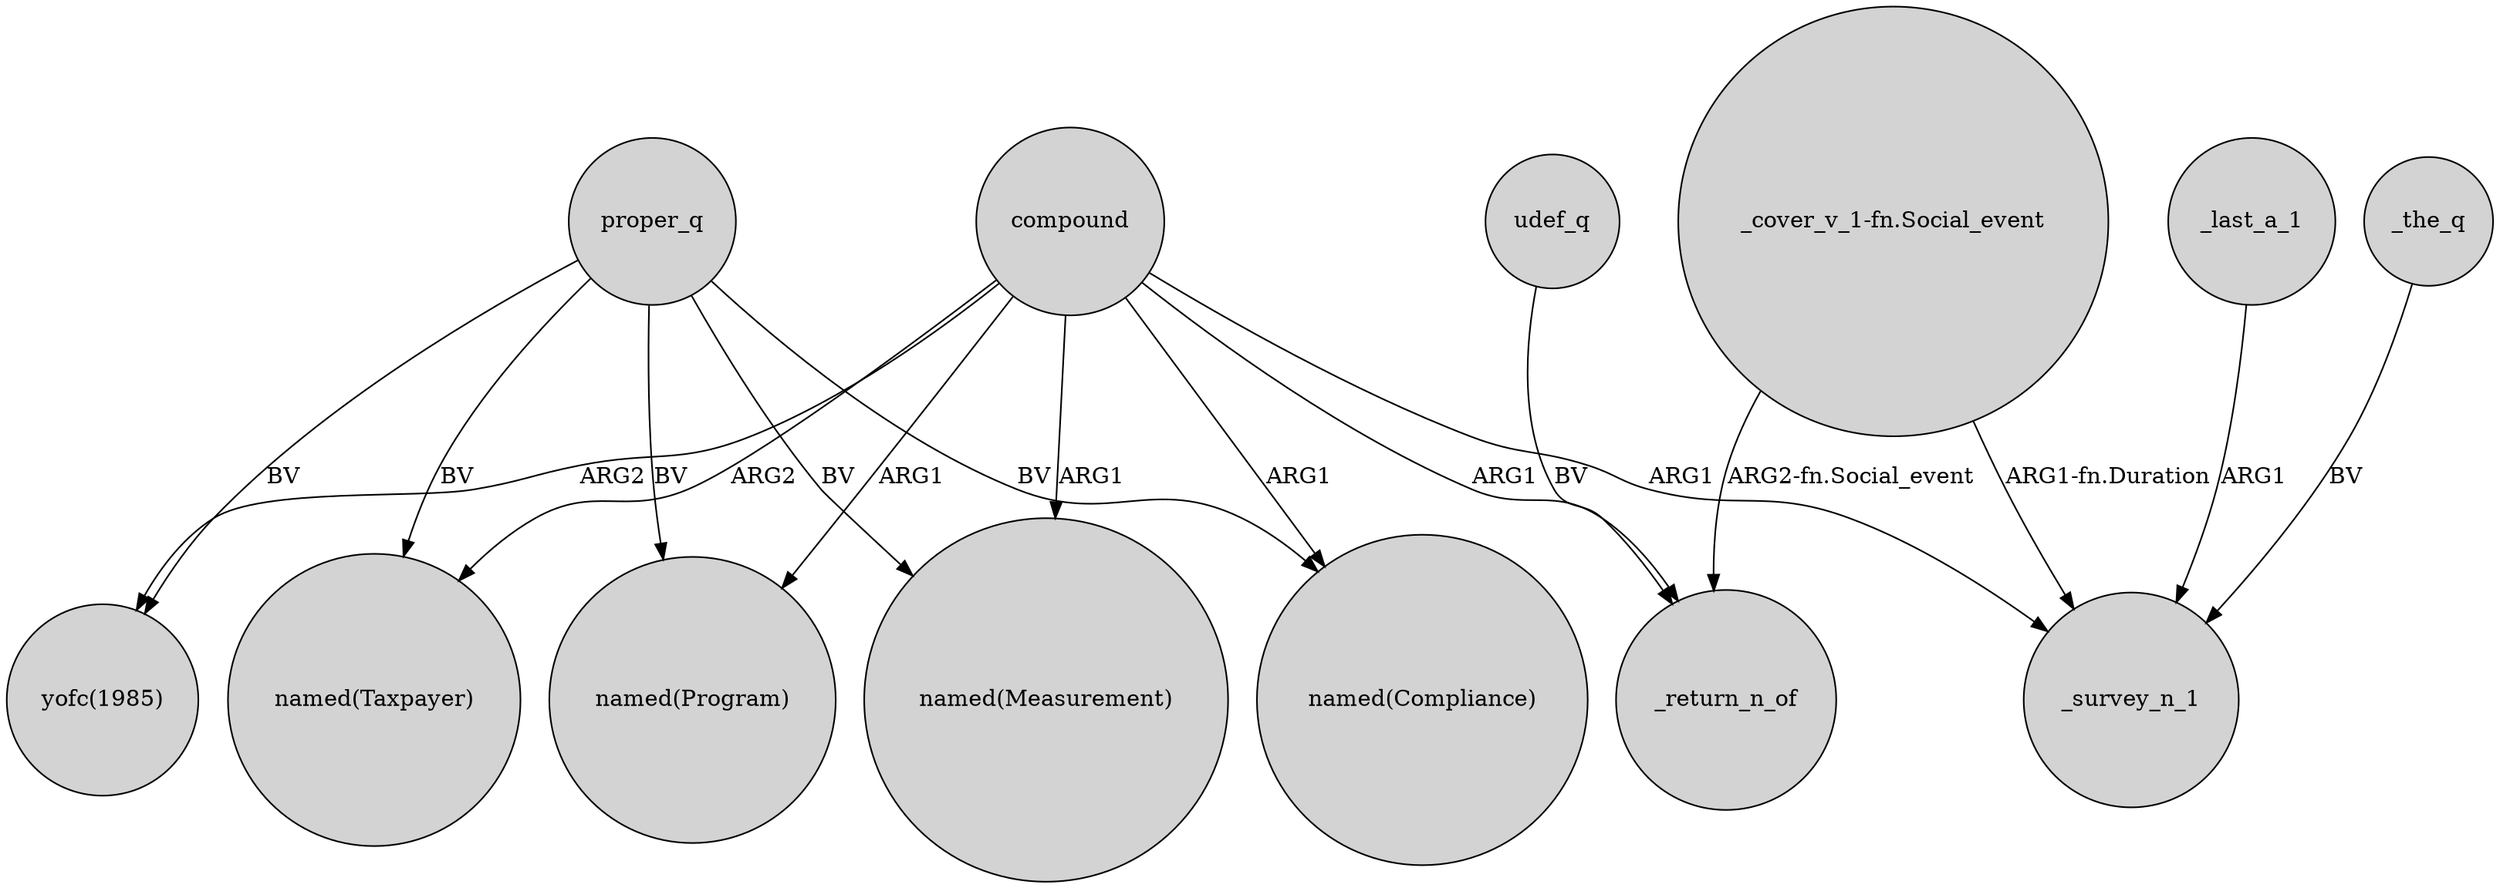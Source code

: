 digraph {
	node [shape=circle style=filled]
	proper_q -> "named(Program)" [label=BV]
	proper_q -> "named(Compliance)" [label=BV]
	proper_q -> "named(Taxpayer)" [label=BV]
	compound -> _survey_n_1 [label=ARG1]
	proper_q -> "yofc(1985)" [label=BV]
	compound -> "named(Program)" [label=ARG1]
	compound -> "named(Measurement)" [label=ARG1]
	compound -> "named(Taxpayer)" [label=ARG2]
	proper_q -> "named(Measurement)" [label=BV]
	_last_a_1 -> _survey_n_1 [label=ARG1]
	compound -> _return_n_of [label=ARG1]
	compound -> "yofc(1985)" [label=ARG2]
	udef_q -> _return_n_of [label=BV]
	"_cover_v_1-fn.Social_event" -> _return_n_of [label="ARG2-fn.Social_event"]
	compound -> "named(Compliance)" [label=ARG1]
	"_cover_v_1-fn.Social_event" -> _survey_n_1 [label="ARG1-fn.Duration"]
	_the_q -> _survey_n_1 [label=BV]
}
